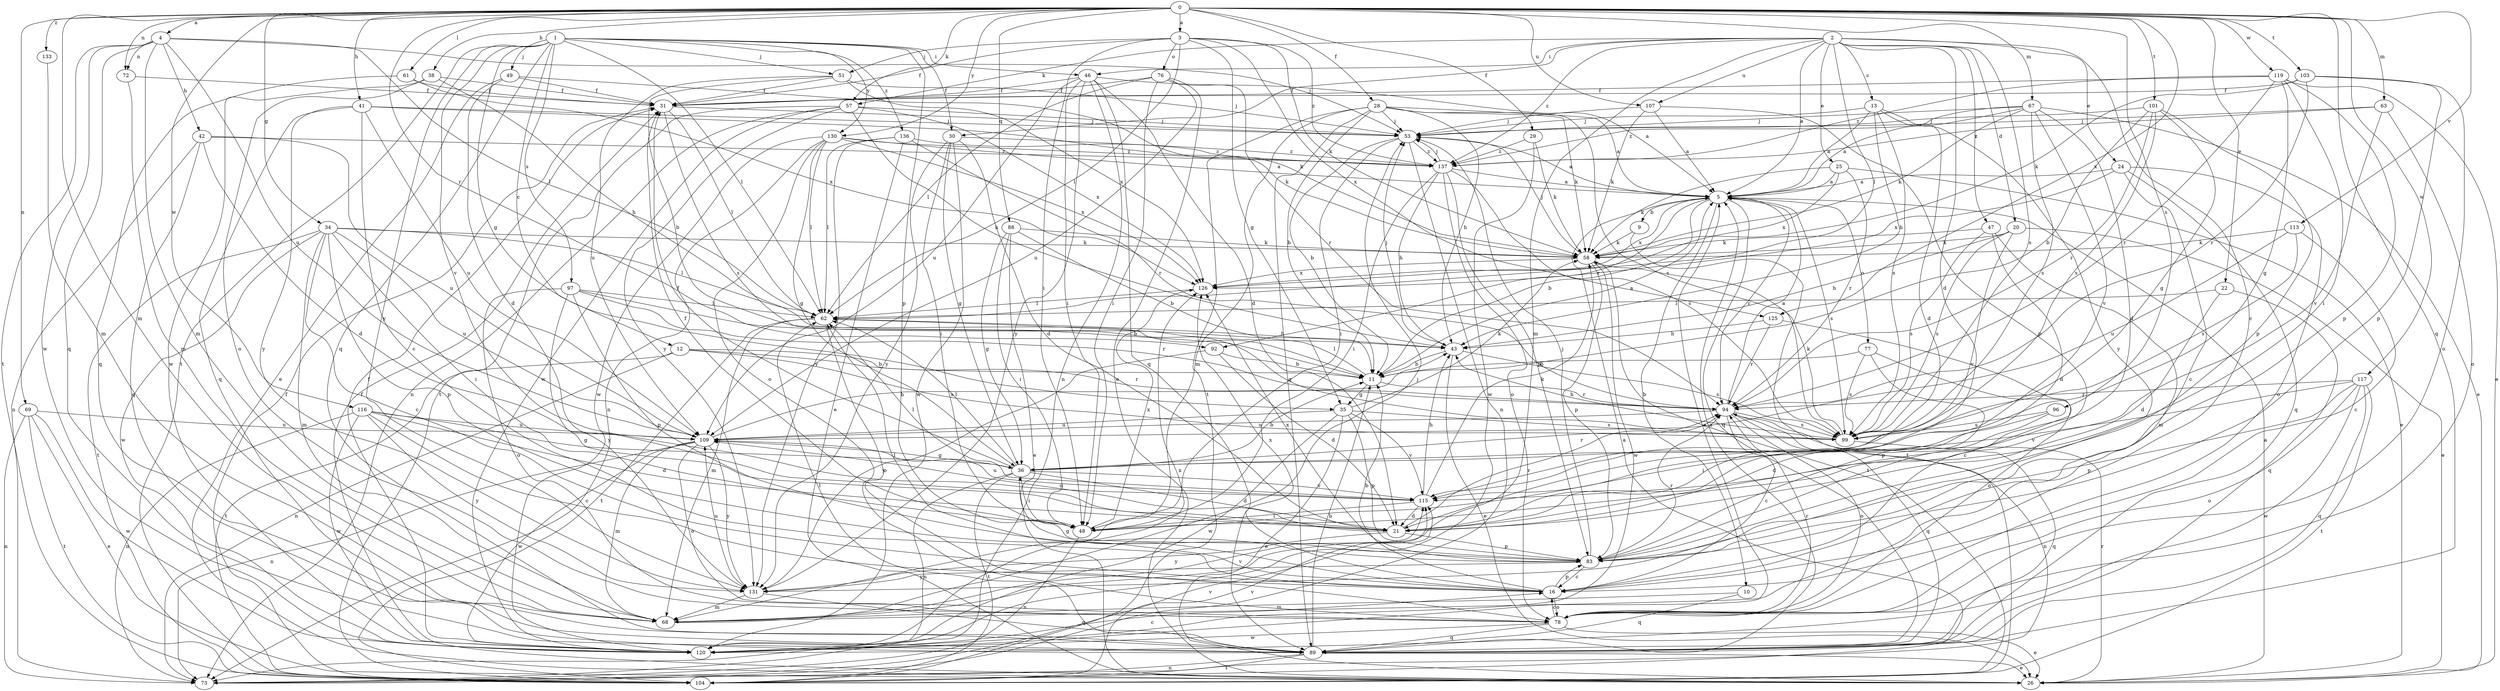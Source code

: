strict digraph  {
0;
1;
2;
3;
4;
5;
9;
10;
11;
12;
13;
16;
20;
21;
22;
24;
25;
26;
28;
29;
30;
31;
34;
35;
36;
38;
41;
42;
43;
46;
47;
48;
49;
51;
53;
57;
58;
61;
62;
63;
67;
68;
69;
72;
73;
76;
77;
78;
83;
88;
89;
92;
94;
96;
97;
99;
101;
103;
104;
107;
109;
113;
115;
116;
117;
119;
120;
125;
126;
130;
131;
133;
136;
137;
0 -> 3  [label=a];
0 -> 4  [label=a];
0 -> 22  [label=e];
0 -> 28  [label=f];
0 -> 29  [label=f];
0 -> 34  [label=g];
0 -> 38  [label=h];
0 -> 41  [label=h];
0 -> 57  [label=k];
0 -> 61  [label=l];
0 -> 63  [label=m];
0 -> 67  [label=m];
0 -> 68  [label=m];
0 -> 69  [label=n];
0 -> 72  [label=n];
0 -> 88  [label=q];
0 -> 89  [label=q];
0 -> 92  [label=r];
0 -> 96  [label=s];
0 -> 101  [label=t];
0 -> 103  [label=t];
0 -> 107  [label=u];
0 -> 113  [label=v];
0 -> 116  [label=w];
0 -> 117  [label=w];
0 -> 119  [label=w];
0 -> 125  [label=x];
0 -> 130  [label=y];
0 -> 133  [label=z];
1 -> 12  [label=c];
1 -> 30  [label=f];
1 -> 35  [label=g];
1 -> 46  [label=i];
1 -> 49  [label=j];
1 -> 51  [label=j];
1 -> 62  [label=l];
1 -> 83  [label=p];
1 -> 89  [label=q];
1 -> 97  [label=s];
1 -> 104  [label=t];
1 -> 115  [label=v];
1 -> 130  [label=y];
1 -> 131  [label=y];
1 -> 136  [label=z];
2 -> 5  [label=a];
2 -> 13  [label=c];
2 -> 16  [label=c];
2 -> 20  [label=d];
2 -> 21  [label=d];
2 -> 24  [label=e];
2 -> 25  [label=e];
2 -> 30  [label=f];
2 -> 46  [label=i];
2 -> 47  [label=i];
2 -> 57  [label=k];
2 -> 62  [label=l];
2 -> 68  [label=m];
2 -> 99  [label=s];
2 -> 107  [label=u];
2 -> 137  [label=z];
3 -> 31  [label=f];
3 -> 35  [label=g];
3 -> 48  [label=i];
3 -> 51  [label=j];
3 -> 58  [label=k];
3 -> 62  [label=l];
3 -> 76  [label=o];
3 -> 125  [label=x];
3 -> 137  [label=z];
4 -> 42  [label=h];
4 -> 53  [label=j];
4 -> 62  [label=l];
4 -> 68  [label=m];
4 -> 72  [label=n];
4 -> 89  [label=q];
4 -> 104  [label=t];
4 -> 109  [label=u];
4 -> 120  [label=w];
5 -> 9  [label=b];
5 -> 10  [label=b];
5 -> 11  [label=b];
5 -> 77  [label=o];
5 -> 89  [label=q];
5 -> 92  [label=r];
5 -> 94  [label=r];
5 -> 99  [label=s];
5 -> 126  [label=x];
9 -> 58  [label=k];
9 -> 104  [label=t];
10 -> 68  [label=m];
10 -> 89  [label=q];
11 -> 5  [label=a];
11 -> 35  [label=g];
11 -> 62  [label=l];
11 -> 94  [label=r];
12 -> 11  [label=b];
12 -> 73  [label=n];
12 -> 94  [label=r];
12 -> 99  [label=s];
12 -> 104  [label=t];
13 -> 5  [label=a];
13 -> 21  [label=d];
13 -> 43  [label=h];
13 -> 53  [label=j];
13 -> 99  [label=s];
13 -> 131  [label=y];
16 -> 11  [label=b];
16 -> 36  [label=g];
16 -> 62  [label=l];
16 -> 78  [label=o];
16 -> 83  [label=p];
16 -> 126  [label=x];
20 -> 26  [label=e];
20 -> 43  [label=h];
20 -> 58  [label=k];
20 -> 99  [label=s];
20 -> 115  [label=v];
21 -> 83  [label=p];
21 -> 94  [label=r];
21 -> 109  [label=u];
21 -> 131  [label=y];
22 -> 21  [label=d];
22 -> 62  [label=l];
22 -> 89  [label=q];
24 -> 5  [label=a];
24 -> 16  [label=c];
24 -> 78  [label=o];
24 -> 89  [label=q];
24 -> 126  [label=x];
25 -> 5  [label=a];
25 -> 26  [label=e];
25 -> 58  [label=k];
25 -> 94  [label=r];
25 -> 126  [label=x];
26 -> 5  [label=a];
26 -> 31  [label=f];
26 -> 94  [label=r];
28 -> 5  [label=a];
28 -> 11  [label=b];
28 -> 43  [label=h];
28 -> 53  [label=j];
28 -> 58  [label=k];
28 -> 68  [label=m];
28 -> 89  [label=q];
28 -> 99  [label=s];
28 -> 104  [label=t];
29 -> 58  [label=k];
29 -> 120  [label=w];
29 -> 137  [label=z];
30 -> 21  [label=d];
30 -> 36  [label=g];
30 -> 48  [label=i];
30 -> 120  [label=w];
30 -> 131  [label=y];
30 -> 137  [label=z];
31 -> 53  [label=j];
31 -> 62  [label=l];
31 -> 99  [label=s];
34 -> 16  [label=c];
34 -> 48  [label=i];
34 -> 58  [label=k];
34 -> 62  [label=l];
34 -> 68  [label=m];
34 -> 83  [label=p];
34 -> 104  [label=t];
34 -> 109  [label=u];
34 -> 120  [label=w];
35 -> 26  [label=e];
35 -> 58  [label=k];
35 -> 83  [label=p];
35 -> 99  [label=s];
35 -> 109  [label=u];
35 -> 115  [label=v];
35 -> 120  [label=w];
36 -> 11  [label=b];
36 -> 21  [label=d];
36 -> 31  [label=f];
36 -> 48  [label=i];
36 -> 62  [label=l];
36 -> 73  [label=n];
36 -> 94  [label=r];
36 -> 104  [label=t];
36 -> 115  [label=v];
38 -> 31  [label=f];
38 -> 43  [label=h];
38 -> 78  [label=o];
38 -> 120  [label=w];
41 -> 16  [label=c];
41 -> 53  [label=j];
41 -> 58  [label=k];
41 -> 89  [label=q];
41 -> 109  [label=u];
41 -> 131  [label=y];
42 -> 21  [label=d];
42 -> 73  [label=n];
42 -> 89  [label=q];
42 -> 109  [label=u];
42 -> 137  [label=z];
43 -> 11  [label=b];
43 -> 26  [label=e];
43 -> 53  [label=j];
43 -> 99  [label=s];
46 -> 5  [label=a];
46 -> 21  [label=d];
46 -> 31  [label=f];
46 -> 48  [label=i];
46 -> 73  [label=n];
46 -> 89  [label=q];
46 -> 109  [label=u];
46 -> 131  [label=y];
47 -> 21  [label=d];
47 -> 58  [label=k];
47 -> 68  [label=m];
47 -> 99  [label=s];
48 -> 31  [label=f];
48 -> 73  [label=n];
48 -> 126  [label=x];
49 -> 21  [label=d];
49 -> 26  [label=e];
49 -> 31  [label=f];
49 -> 58  [label=k];
51 -> 11  [label=b];
51 -> 31  [label=f];
51 -> 53  [label=j];
51 -> 109  [label=u];
51 -> 126  [label=x];
53 -> 5  [label=a];
53 -> 11  [label=b];
53 -> 48  [label=i];
53 -> 73  [label=n];
53 -> 137  [label=z];
57 -> 43  [label=h];
57 -> 53  [label=j];
57 -> 73  [label=n];
57 -> 104  [label=t];
57 -> 120  [label=w];
57 -> 126  [label=x];
57 -> 131  [label=y];
58 -> 53  [label=j];
58 -> 83  [label=p];
58 -> 104  [label=t];
58 -> 120  [label=w];
58 -> 126  [label=x];
61 -> 31  [label=f];
61 -> 89  [label=q];
61 -> 126  [label=x];
62 -> 43  [label=h];
62 -> 68  [label=m];
62 -> 78  [label=o];
62 -> 104  [label=t];
63 -> 53  [label=j];
63 -> 78  [label=o];
63 -> 115  [label=v];
63 -> 137  [label=z];
67 -> 5  [label=a];
67 -> 21  [label=d];
67 -> 26  [label=e];
67 -> 53  [label=j];
67 -> 58  [label=k];
67 -> 99  [label=s];
67 -> 115  [label=v];
67 -> 137  [label=z];
68 -> 53  [label=j];
68 -> 115  [label=v];
69 -> 26  [label=e];
69 -> 73  [label=n];
69 -> 104  [label=t];
69 -> 109  [label=u];
69 -> 120  [label=w];
72 -> 31  [label=f];
72 -> 68  [label=m];
73 -> 115  [label=v];
76 -> 26  [label=e];
76 -> 31  [label=f];
76 -> 48  [label=i];
76 -> 62  [label=l];
76 -> 94  [label=r];
76 -> 109  [label=u];
77 -> 11  [label=b];
77 -> 78  [label=o];
77 -> 83  [label=p];
77 -> 99  [label=s];
78 -> 16  [label=c];
78 -> 26  [label=e];
78 -> 89  [label=q];
78 -> 94  [label=r];
78 -> 120  [label=w];
83 -> 16  [label=c];
83 -> 53  [label=j];
83 -> 94  [label=r];
83 -> 126  [label=x];
83 -> 131  [label=y];
88 -> 11  [label=b];
88 -> 26  [label=e];
88 -> 36  [label=g];
88 -> 48  [label=i];
88 -> 58  [label=k];
89 -> 5  [label=a];
89 -> 11  [label=b];
89 -> 26  [label=e];
89 -> 62  [label=l];
89 -> 73  [label=n];
89 -> 104  [label=t];
92 -> 11  [label=b];
92 -> 21  [label=d];
92 -> 131  [label=y];
94 -> 5  [label=a];
94 -> 16  [label=c];
94 -> 73  [label=n];
94 -> 78  [label=o];
94 -> 89  [label=q];
94 -> 99  [label=s];
94 -> 109  [label=u];
96 -> 21  [label=d];
96 -> 48  [label=i];
96 -> 99  [label=s];
97 -> 11  [label=b];
97 -> 62  [label=l];
97 -> 78  [label=o];
97 -> 83  [label=p];
97 -> 94  [label=r];
97 -> 131  [label=y];
99 -> 43  [label=h];
99 -> 58  [label=k];
99 -> 89  [label=q];
101 -> 11  [label=b];
101 -> 36  [label=g];
101 -> 53  [label=j];
101 -> 83  [label=p];
101 -> 94  [label=r];
101 -> 99  [label=s];
103 -> 31  [label=f];
103 -> 58  [label=k];
103 -> 78  [label=o];
103 -> 83  [label=p];
103 -> 94  [label=r];
104 -> 5  [label=a];
104 -> 31  [label=f];
104 -> 115  [label=v];
107 -> 5  [label=a];
107 -> 53  [label=j];
107 -> 58  [label=k];
107 -> 83  [label=p];
109 -> 36  [label=g];
109 -> 43  [label=h];
109 -> 68  [label=m];
109 -> 73  [label=n];
109 -> 78  [label=o];
109 -> 120  [label=w];
109 -> 131  [label=y];
113 -> 16  [label=c];
113 -> 58  [label=k];
113 -> 99  [label=s];
113 -> 109  [label=u];
115 -> 21  [label=d];
115 -> 43  [label=h];
115 -> 48  [label=i];
115 -> 58  [label=k];
115 -> 62  [label=l];
115 -> 109  [label=u];
116 -> 16  [label=c];
116 -> 21  [label=d];
116 -> 36  [label=g];
116 -> 73  [label=n];
116 -> 109  [label=u];
116 -> 120  [label=w];
116 -> 131  [label=y];
117 -> 78  [label=o];
117 -> 83  [label=p];
117 -> 89  [label=q];
117 -> 94  [label=r];
117 -> 104  [label=t];
117 -> 115  [label=v];
117 -> 120  [label=w];
119 -> 26  [label=e];
119 -> 31  [label=f];
119 -> 36  [label=g];
119 -> 48  [label=i];
119 -> 83  [label=p];
119 -> 94  [label=r];
119 -> 137  [label=z];
120 -> 5  [label=a];
120 -> 16  [label=c];
120 -> 31  [label=f];
120 -> 126  [label=x];
125 -> 16  [label=c];
125 -> 43  [label=h];
125 -> 94  [label=r];
126 -> 62  [label=l];
130 -> 5  [label=a];
130 -> 36  [label=g];
130 -> 62  [label=l];
130 -> 73  [label=n];
130 -> 78  [label=o];
130 -> 120  [label=w];
130 -> 126  [label=x];
130 -> 137  [label=z];
131 -> 68  [label=m];
131 -> 89  [label=q];
131 -> 109  [label=u];
133 -> 68  [label=m];
136 -> 26  [label=e];
136 -> 62  [label=l];
136 -> 94  [label=r];
136 -> 131  [label=y];
136 -> 137  [label=z];
137 -> 5  [label=a];
137 -> 43  [label=h];
137 -> 48  [label=i];
137 -> 53  [label=j];
137 -> 78  [label=o];
137 -> 83  [label=p];
137 -> 99  [label=s];
}
